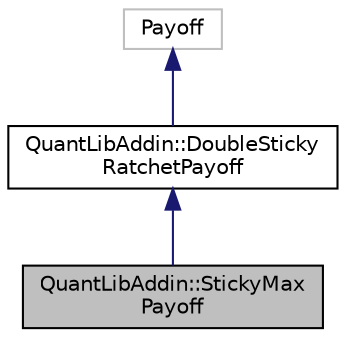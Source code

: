 digraph "QuantLibAddin::StickyMaxPayoff"
{
  edge [fontname="Helvetica",fontsize="10",labelfontname="Helvetica",labelfontsize="10"];
  node [fontname="Helvetica",fontsize="10",shape=record];
  Node3 [label="QuantLibAddin::StickyMax\lPayoff",height=0.2,width=0.4,color="black", fillcolor="grey75", style="filled", fontcolor="black"];
  Node4 -> Node3 [dir="back",color="midnightblue",fontsize="10",style="solid",fontname="Helvetica"];
  Node4 [label="QuantLibAddin::DoubleSticky\lRatchetPayoff",height=0.2,width=0.4,color="black", fillcolor="white", style="filled",URL="$class_quant_lib_addin_1_1_double_sticky_ratchet_payoff.html"];
  Node5 -> Node4 [dir="back",color="midnightblue",fontsize="10",style="solid",fontname="Helvetica"];
  Node5 [label="Payoff",height=0.2,width=0.4,color="grey75", fillcolor="white", style="filled"];
}
